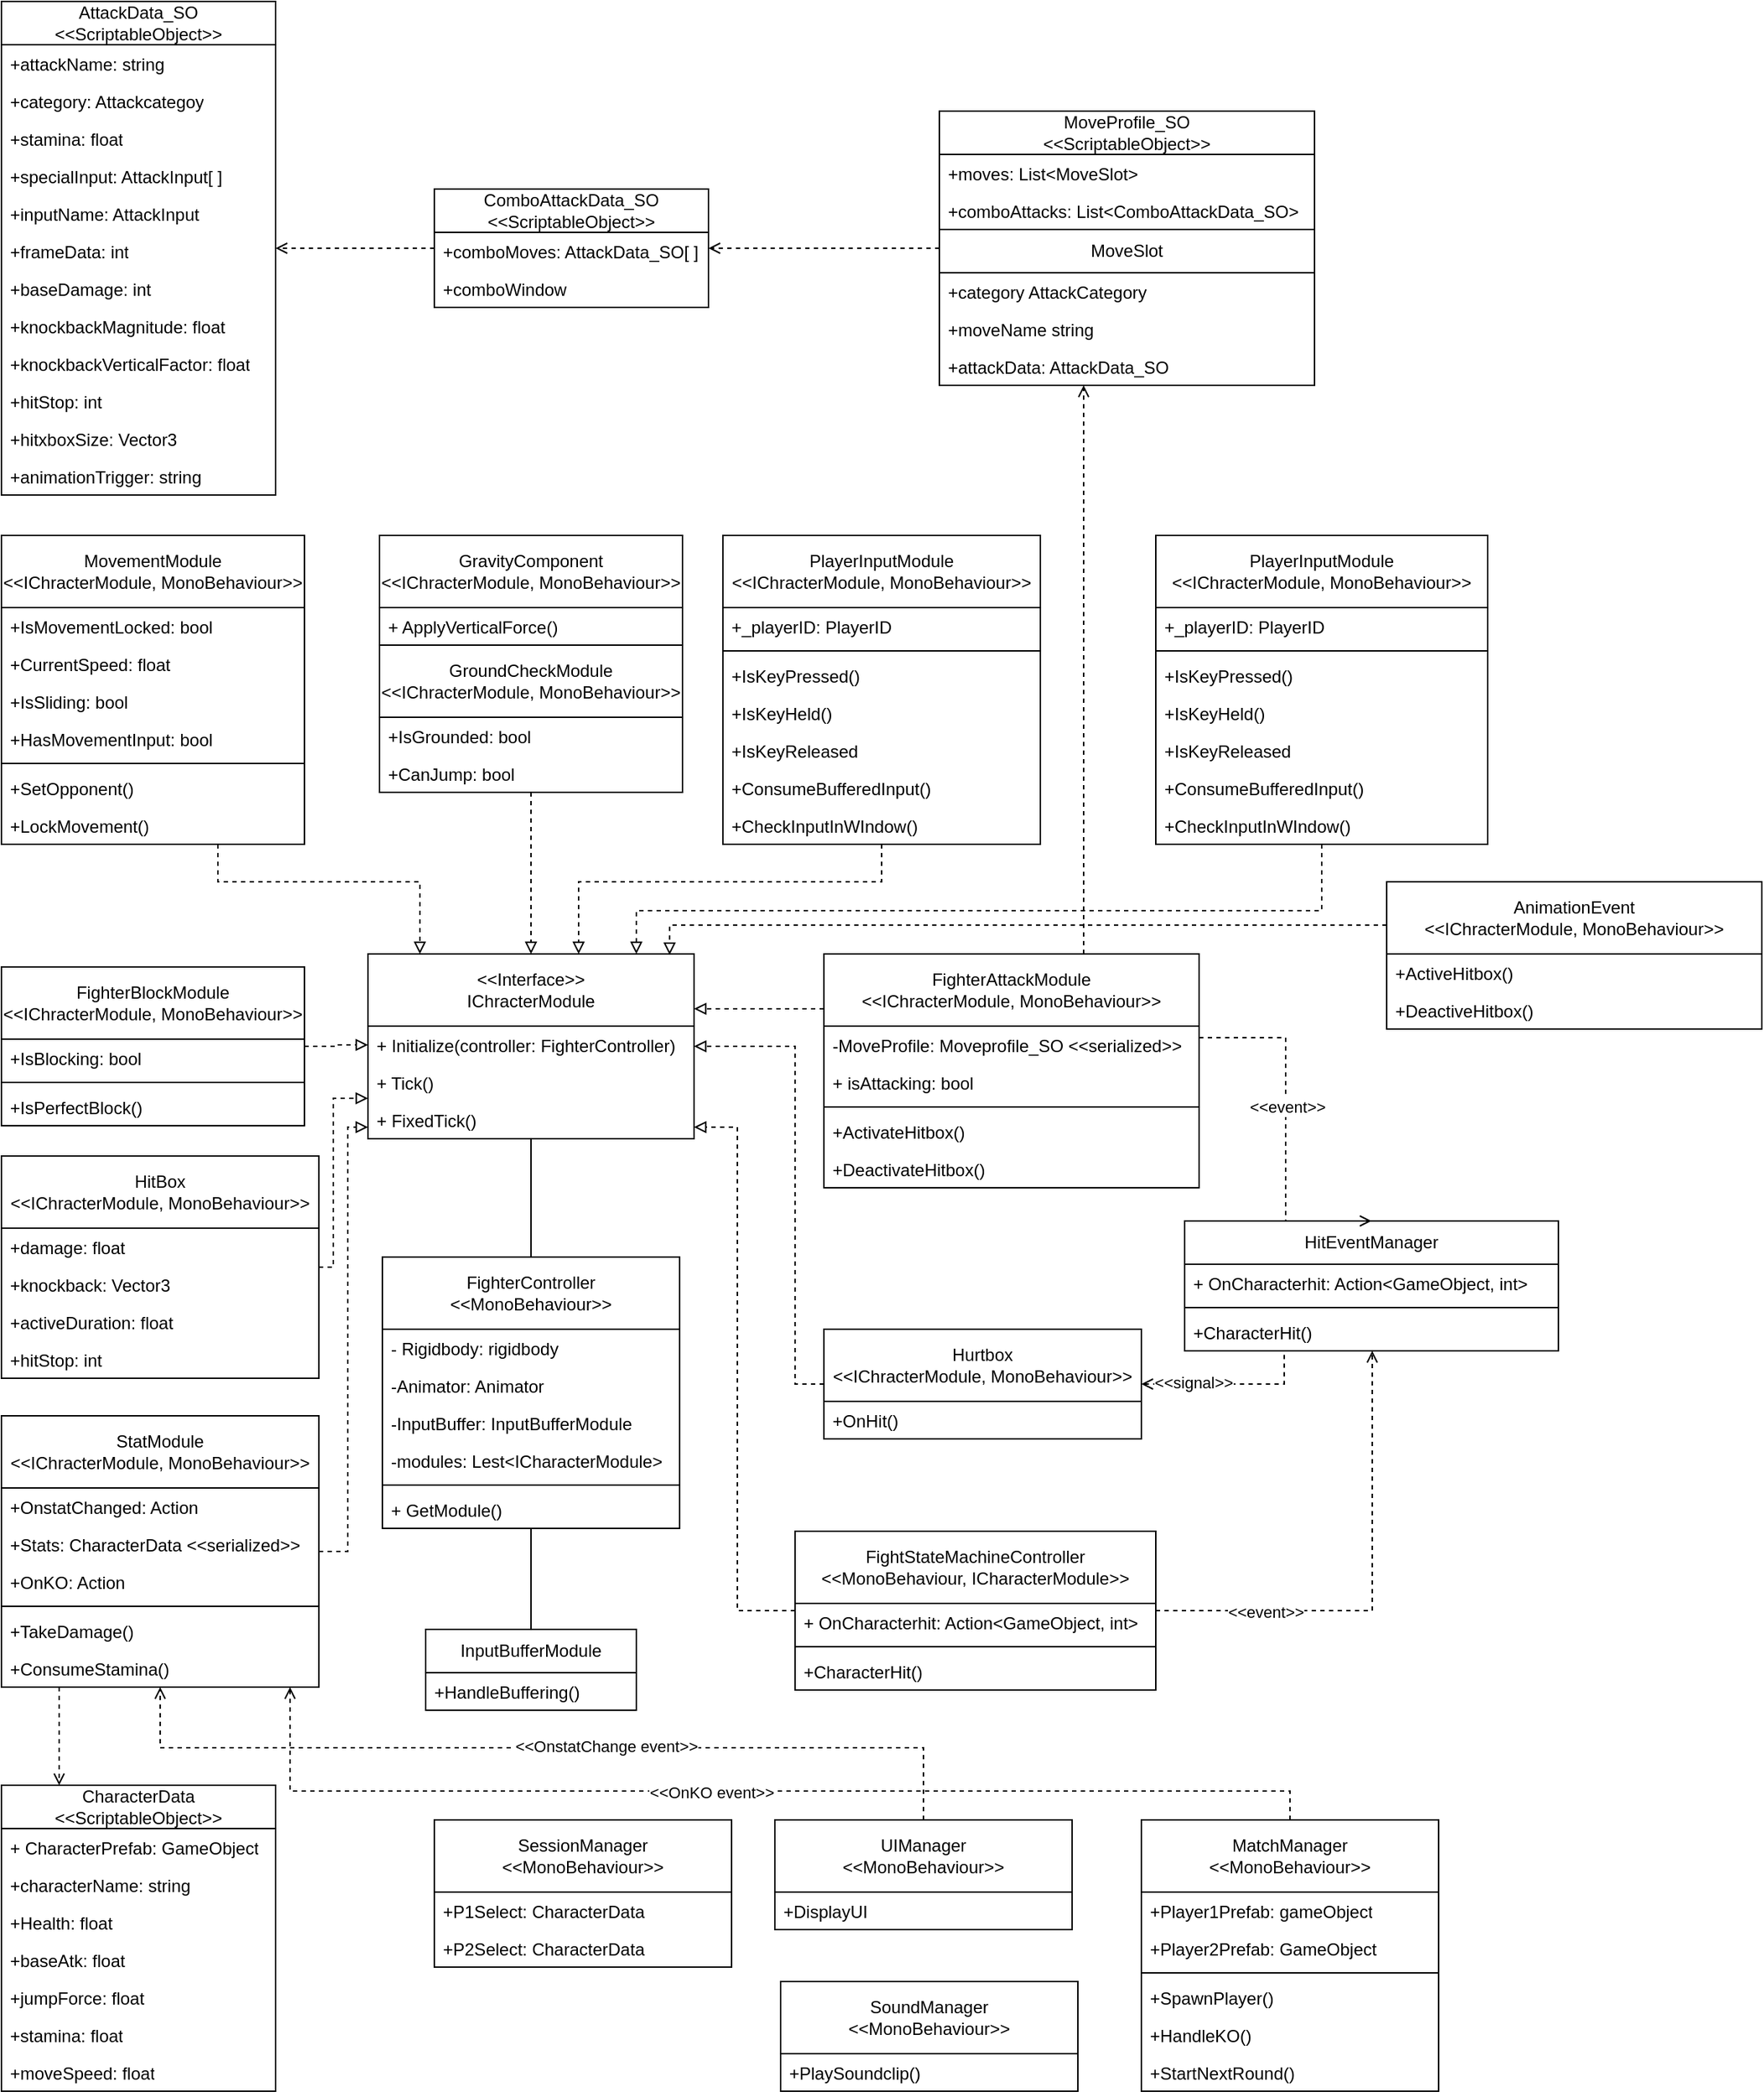 <mxfile version="28.1.0">
  <diagram id="ivGaWwTyetCCbmSOWLuF" name="Page-1">
    <mxGraphModel dx="4051" dy="2377" grid="1" gridSize="10" guides="1" tooltips="1" connect="1" arrows="1" fold="1" page="1" pageScale="1" pageWidth="827" pageHeight="1169" math="0" shadow="0">
      <root>
        <mxCell id="0" />
        <mxCell id="1" parent="0" />
        <mxCell id="Ri-9cfrfU3DZn111JZcR-1" value="&lt;span style=&quot;text-wrap-mode: nowrap;&quot;&gt;&amp;lt;&amp;lt;Interface&amp;gt;&amp;gt;&lt;/span&gt;&lt;br style=&quot;padding: 0px; margin: 0px; text-wrap-mode: nowrap;&quot;&gt;&lt;span style=&quot;text-wrap-mode: nowrap;&quot;&gt;IChracterModule&lt;/span&gt;" style="swimlane;fontStyle=0;childLayout=stackLayout;horizontal=1;startSize=50;fillColor=none;horizontalStack=0;resizeParent=1;resizeParentMax=0;resizeLast=0;collapsible=1;marginBottom=0;whiteSpace=wrap;html=1;" vertex="1" parent="1">
          <mxGeometry x="484" y="890" width="226" height="128" as="geometry" />
        </mxCell>
        <mxCell id="Ri-9cfrfU3DZn111JZcR-2" value="+ Initialize(controller: FighterController)" style="text;strokeColor=none;fillColor=none;align=left;verticalAlign=top;spacingLeft=4;spacingRight=4;overflow=hidden;rotatable=0;points=[[0,0.5],[1,0.5]];portConstraint=eastwest;whiteSpace=wrap;html=1;" vertex="1" parent="Ri-9cfrfU3DZn111JZcR-1">
          <mxGeometry y="50" width="226" height="26" as="geometry" />
        </mxCell>
        <mxCell id="Ri-9cfrfU3DZn111JZcR-3" value="+ Tick()" style="text;strokeColor=none;fillColor=none;align=left;verticalAlign=top;spacingLeft=4;spacingRight=4;overflow=hidden;rotatable=0;points=[[0,0.5],[1,0.5]];portConstraint=eastwest;whiteSpace=wrap;html=1;" vertex="1" parent="Ri-9cfrfU3DZn111JZcR-1">
          <mxGeometry y="76" width="226" height="26" as="geometry" />
        </mxCell>
        <mxCell id="Ri-9cfrfU3DZn111JZcR-4" value="+ FixedTick()" style="text;strokeColor=none;fillColor=none;align=left;verticalAlign=top;spacingLeft=4;spacingRight=4;overflow=hidden;rotatable=0;points=[[0,0.5],[1,0.5]];portConstraint=eastwest;whiteSpace=wrap;html=1;" vertex="1" parent="Ri-9cfrfU3DZn111JZcR-1">
          <mxGeometry y="102" width="226" height="26" as="geometry" />
        </mxCell>
        <mxCell id="Ri-9cfrfU3DZn111JZcR-5" style="edgeStyle=orthogonalEdgeStyle;rounded=0;orthogonalLoop=1;jettySize=auto;html=1;endArrow=none;startFill=0;" edge="1" parent="1" source="Ri-9cfrfU3DZn111JZcR-7" target="Ri-9cfrfU3DZn111JZcR-1">
          <mxGeometry relative="1" as="geometry" />
        </mxCell>
        <mxCell id="Ri-9cfrfU3DZn111JZcR-6" style="edgeStyle=orthogonalEdgeStyle;rounded=0;orthogonalLoop=1;jettySize=auto;html=1;entryX=0.5;entryY=0;entryDx=0;entryDy=0;endArrow=none;startFill=0;" edge="1" parent="1" source="Ri-9cfrfU3DZn111JZcR-7" target="Ri-9cfrfU3DZn111JZcR-47">
          <mxGeometry relative="1" as="geometry" />
        </mxCell>
        <mxCell id="Ri-9cfrfU3DZn111JZcR-7" value="&lt;span style=&quot;text-wrap-mode: nowrap;&quot;&gt;FighterController&lt;/span&gt;&lt;br&gt;&lt;span style=&quot;text-wrap-mode: nowrap;&quot;&gt;&amp;lt;&amp;lt;MonoBehaviour&amp;gt;&amp;gt;&lt;/span&gt;" style="swimlane;fontStyle=0;childLayout=stackLayout;horizontal=1;startSize=50;fillColor=none;horizontalStack=0;resizeParent=1;resizeParentMax=0;resizeLast=0;collapsible=1;marginBottom=0;whiteSpace=wrap;html=1;" vertex="1" parent="1">
          <mxGeometry x="494" y="1100" width="206" height="188" as="geometry" />
        </mxCell>
        <mxCell id="Ri-9cfrfU3DZn111JZcR-8" value="- Rigidbody: rigidbody&lt;div&gt;&lt;br&gt;&lt;/div&gt;" style="text;strokeColor=none;fillColor=none;align=left;verticalAlign=top;spacingLeft=4;spacingRight=4;overflow=hidden;rotatable=0;points=[[0,0.5],[1,0.5]];portConstraint=eastwest;whiteSpace=wrap;html=1;" vertex="1" parent="Ri-9cfrfU3DZn111JZcR-7">
          <mxGeometry y="50" width="206" height="26" as="geometry" />
        </mxCell>
        <mxCell id="Ri-9cfrfU3DZn111JZcR-9" value="-Animator: Animator" style="text;strokeColor=none;fillColor=none;align=left;verticalAlign=top;spacingLeft=4;spacingRight=4;overflow=hidden;rotatable=0;points=[[0,0.5],[1,0.5]];portConstraint=eastwest;whiteSpace=wrap;html=1;" vertex="1" parent="Ri-9cfrfU3DZn111JZcR-7">
          <mxGeometry y="76" width="206" height="26" as="geometry" />
        </mxCell>
        <mxCell id="Ri-9cfrfU3DZn111JZcR-10" value="-InputBuffer: InputBufferModule" style="text;strokeColor=none;fillColor=none;align=left;verticalAlign=top;spacingLeft=4;spacingRight=4;overflow=hidden;rotatable=0;points=[[0,0.5],[1,0.5]];portConstraint=eastwest;whiteSpace=wrap;html=1;" vertex="1" parent="Ri-9cfrfU3DZn111JZcR-7">
          <mxGeometry y="102" width="206" height="26" as="geometry" />
        </mxCell>
        <mxCell id="Ri-9cfrfU3DZn111JZcR-11" value="-modules: Lest&amp;lt;ICharacterModule&amp;gt;" style="text;strokeColor=none;fillColor=none;align=left;verticalAlign=top;spacingLeft=4;spacingRight=4;overflow=hidden;rotatable=0;points=[[0,0.5],[1,0.5]];portConstraint=eastwest;whiteSpace=wrap;html=1;" vertex="1" parent="Ri-9cfrfU3DZn111JZcR-7">
          <mxGeometry y="128" width="206" height="26" as="geometry" />
        </mxCell>
        <mxCell id="Ri-9cfrfU3DZn111JZcR-12" value="" style="line;html=1;strokeWidth=1;align=left;verticalAlign=middle;spacingTop=-1;spacingLeft=3;spacingRight=3;rotatable=0;labelPosition=right;points=[];portConstraint=eastwest;" vertex="1" parent="Ri-9cfrfU3DZn111JZcR-7">
          <mxGeometry y="154" width="206" height="8" as="geometry" />
        </mxCell>
        <mxCell id="Ri-9cfrfU3DZn111JZcR-13" value="+ GetModule()" style="text;strokeColor=none;fillColor=none;align=left;verticalAlign=top;spacingLeft=4;spacingRight=4;overflow=hidden;rotatable=0;points=[[0,0.5],[1,0.5]];portConstraint=eastwest;whiteSpace=wrap;html=1;" vertex="1" parent="Ri-9cfrfU3DZn111JZcR-7">
          <mxGeometry y="162" width="206" height="26" as="geometry" />
        </mxCell>
        <mxCell id="Ri-9cfrfU3DZn111JZcR-14" style="edgeStyle=orthogonalEdgeStyle;rounded=0;orthogonalLoop=1;jettySize=auto;html=1;endArrow=block;endFill=0;dashed=1;" edge="1" parent="1" source="Ri-9cfrfU3DZn111JZcR-15" target="Ri-9cfrfU3DZn111JZcR-1">
          <mxGeometry relative="1" as="geometry" />
        </mxCell>
        <mxCell id="Ri-9cfrfU3DZn111JZcR-15" value="&lt;div&gt;&lt;span style=&quot;text-wrap-mode: nowrap;&quot;&gt;GravityComponent&lt;/span&gt;&lt;/div&gt;&lt;div&gt;&lt;span style=&quot;text-wrap-mode: nowrap;&quot;&gt;&amp;lt;&amp;lt;IChracterModule, MonoBehaviour&lt;/span&gt;&lt;span style=&quot;text-wrap-mode: nowrap;&quot;&gt;&amp;gt;&amp;gt;&lt;/span&gt;&lt;span style=&quot;text-wrap-mode: nowrap;&quot;&gt;&lt;/span&gt;&lt;/div&gt;" style="swimlane;fontStyle=0;childLayout=stackLayout;horizontal=1;startSize=50;fillColor=none;horizontalStack=0;resizeParent=1;resizeParentMax=0;resizeLast=0;collapsible=1;marginBottom=0;whiteSpace=wrap;html=1;" vertex="1" parent="1">
          <mxGeometry x="492" y="600" width="210" height="178" as="geometry" />
        </mxCell>
        <mxCell id="Ri-9cfrfU3DZn111JZcR-16" value="+ ApplyVerticalForce()" style="text;strokeColor=none;fillColor=none;align=left;verticalAlign=top;spacingLeft=4;spacingRight=4;overflow=hidden;rotatable=0;points=[[0,0.5],[1,0.5]];portConstraint=eastwest;whiteSpace=wrap;html=1;" vertex="1" parent="Ri-9cfrfU3DZn111JZcR-15">
          <mxGeometry y="50" width="210" height="26" as="geometry" />
        </mxCell>
        <mxCell id="Ri-9cfrfU3DZn111JZcR-17" value="&lt;div&gt;&lt;span style=&quot;text-wrap-mode: nowrap;&quot;&gt;GroundCheckModule&lt;/span&gt;&lt;/div&gt;&lt;div&gt;&lt;span style=&quot;text-wrap-mode: nowrap;&quot;&gt;&amp;lt;&amp;lt;IChracterModule, MonoBehaviour&lt;/span&gt;&lt;span style=&quot;text-wrap-mode: nowrap;&quot;&gt;&amp;gt;&amp;gt;&lt;/span&gt;&lt;span style=&quot;text-wrap-mode: nowrap;&quot;&gt;&lt;/span&gt;&lt;/div&gt;" style="swimlane;fontStyle=0;childLayout=stackLayout;horizontal=1;startSize=50;fillColor=none;horizontalStack=0;resizeParent=1;resizeParentMax=0;resizeLast=0;collapsible=1;marginBottom=0;whiteSpace=wrap;html=1;" vertex="1" parent="Ri-9cfrfU3DZn111JZcR-15">
          <mxGeometry y="76" width="210" height="102" as="geometry" />
        </mxCell>
        <mxCell id="Ri-9cfrfU3DZn111JZcR-18" value="+IsGrounded: bool" style="text;strokeColor=none;fillColor=none;align=left;verticalAlign=top;spacingLeft=4;spacingRight=4;overflow=hidden;rotatable=0;points=[[0,0.5],[1,0.5]];portConstraint=eastwest;whiteSpace=wrap;html=1;" vertex="1" parent="Ri-9cfrfU3DZn111JZcR-17">
          <mxGeometry y="50" width="210" height="26" as="geometry" />
        </mxCell>
        <mxCell id="Ri-9cfrfU3DZn111JZcR-19" value="+CanJump: bool" style="text;strokeColor=none;fillColor=none;align=left;verticalAlign=top;spacingLeft=4;spacingRight=4;overflow=hidden;rotatable=0;points=[[0,0.5],[1,0.5]];portConstraint=eastwest;whiteSpace=wrap;html=1;" vertex="1" parent="Ri-9cfrfU3DZn111JZcR-17">
          <mxGeometry y="76" width="210" height="26" as="geometry" />
        </mxCell>
        <mxCell id="Ri-9cfrfU3DZn111JZcR-20" style="edgeStyle=orthogonalEdgeStyle;rounded=0;orthogonalLoop=1;jettySize=auto;html=1;endArrow=block;endFill=0;dashed=1;" edge="1" parent="1" source="Ri-9cfrfU3DZn111JZcR-21" target="Ri-9cfrfU3DZn111JZcR-1">
          <mxGeometry relative="1" as="geometry">
            <Array as="points">
              <mxPoint x="380" y="840" />
              <mxPoint x="520" y="840" />
            </Array>
          </mxGeometry>
        </mxCell>
        <mxCell id="Ri-9cfrfU3DZn111JZcR-21" value="&lt;div&gt;&lt;span style=&quot;text-wrap-mode: nowrap;&quot;&gt;MovementModule&lt;/span&gt;&lt;/div&gt;&lt;div&gt;&lt;span style=&quot;text-wrap-mode: nowrap;&quot;&gt;&amp;lt;&amp;lt;IChracterModule, MonoBehaviour&lt;/span&gt;&lt;span style=&quot;text-wrap-mode: nowrap;&quot;&gt;&amp;gt;&amp;gt;&lt;/span&gt;&lt;span style=&quot;text-wrap-mode: nowrap;&quot;&gt;&lt;/span&gt;&lt;/div&gt;" style="swimlane;fontStyle=0;childLayout=stackLayout;horizontal=1;startSize=50;fillColor=none;horizontalStack=0;resizeParent=1;resizeParentMax=0;resizeLast=0;collapsible=1;marginBottom=0;whiteSpace=wrap;html=1;" vertex="1" parent="1">
          <mxGeometry x="230" y="600" width="210" height="214" as="geometry" />
        </mxCell>
        <mxCell id="Ri-9cfrfU3DZn111JZcR-22" value="+IsMovementLocked: bool" style="text;strokeColor=none;fillColor=none;align=left;verticalAlign=top;spacingLeft=4;spacingRight=4;overflow=hidden;rotatable=0;points=[[0,0.5],[1,0.5]];portConstraint=eastwest;whiteSpace=wrap;html=1;" vertex="1" parent="Ri-9cfrfU3DZn111JZcR-21">
          <mxGeometry y="50" width="210" height="26" as="geometry" />
        </mxCell>
        <mxCell id="Ri-9cfrfU3DZn111JZcR-23" value="+CurrentSpeed: float" style="text;strokeColor=none;fillColor=none;align=left;verticalAlign=top;spacingLeft=4;spacingRight=4;overflow=hidden;rotatable=0;points=[[0,0.5],[1,0.5]];portConstraint=eastwest;whiteSpace=wrap;html=1;" vertex="1" parent="Ri-9cfrfU3DZn111JZcR-21">
          <mxGeometry y="76" width="210" height="26" as="geometry" />
        </mxCell>
        <mxCell id="Ri-9cfrfU3DZn111JZcR-24" value="+IsSliding: bool" style="text;strokeColor=none;fillColor=none;align=left;verticalAlign=top;spacingLeft=4;spacingRight=4;overflow=hidden;rotatable=0;points=[[0,0.5],[1,0.5]];portConstraint=eastwest;whiteSpace=wrap;html=1;" vertex="1" parent="Ri-9cfrfU3DZn111JZcR-21">
          <mxGeometry y="102" width="210" height="26" as="geometry" />
        </mxCell>
        <mxCell id="Ri-9cfrfU3DZn111JZcR-25" value="+HasMovementInput: bool" style="text;strokeColor=none;fillColor=none;align=left;verticalAlign=top;spacingLeft=4;spacingRight=4;overflow=hidden;rotatable=0;points=[[0,0.5],[1,0.5]];portConstraint=eastwest;whiteSpace=wrap;html=1;" vertex="1" parent="Ri-9cfrfU3DZn111JZcR-21">
          <mxGeometry y="128" width="210" height="26" as="geometry" />
        </mxCell>
        <mxCell id="Ri-9cfrfU3DZn111JZcR-26" value="" style="line;html=1;strokeWidth=1;align=left;verticalAlign=middle;spacingTop=-1;spacingLeft=3;spacingRight=3;rotatable=0;labelPosition=right;points=[];portConstraint=eastwest;" vertex="1" parent="Ri-9cfrfU3DZn111JZcR-21">
          <mxGeometry y="154" width="210" height="8" as="geometry" />
        </mxCell>
        <mxCell id="Ri-9cfrfU3DZn111JZcR-27" value="+SetOpponent()" style="text;strokeColor=none;fillColor=none;align=left;verticalAlign=top;spacingLeft=4;spacingRight=4;overflow=hidden;rotatable=0;points=[[0,0.5],[1,0.5]];portConstraint=eastwest;whiteSpace=wrap;html=1;" vertex="1" parent="Ri-9cfrfU3DZn111JZcR-21">
          <mxGeometry y="162" width="210" height="26" as="geometry" />
        </mxCell>
        <mxCell id="Ri-9cfrfU3DZn111JZcR-28" value="+LockMovement()" style="text;strokeColor=none;fillColor=none;align=left;verticalAlign=top;spacingLeft=4;spacingRight=4;overflow=hidden;rotatable=0;points=[[0,0.5],[1,0.5]];portConstraint=eastwest;whiteSpace=wrap;html=1;" vertex="1" parent="Ri-9cfrfU3DZn111JZcR-21">
          <mxGeometry y="188" width="210" height="26" as="geometry" />
        </mxCell>
        <mxCell id="Ri-9cfrfU3DZn111JZcR-29" style="edgeStyle=orthogonalEdgeStyle;rounded=0;orthogonalLoop=1;jettySize=auto;html=1;endArrow=block;endFill=0;dashed=1;" edge="1" parent="1" source="Ri-9cfrfU3DZn111JZcR-30" target="Ri-9cfrfU3DZn111JZcR-1">
          <mxGeometry relative="1" as="geometry">
            <Array as="points">
              <mxPoint x="840" y="840" />
              <mxPoint x="630" y="840" />
            </Array>
          </mxGeometry>
        </mxCell>
        <mxCell id="Ri-9cfrfU3DZn111JZcR-30" value="&lt;div&gt;&lt;span style=&quot;background-color: transparent; text-wrap-mode: nowrap;&quot;&gt;PlayerInputModule&lt;/span&gt;&lt;/div&gt;&lt;div&gt;&lt;span style=&quot;background-color: transparent; color: light-dark(rgb(0, 0, 0), rgb(255, 255, 255)); text-wrap-mode: nowrap;&quot;&gt;&amp;lt;&amp;lt;IChracterModule, MonoBehaviour&lt;/span&gt;&lt;span style=&quot;background-color: transparent; color: light-dark(rgb(0, 0, 0), rgb(255, 255, 255)); text-wrap-mode: nowrap;&quot;&gt;&amp;gt;&amp;gt;&lt;/span&gt;&lt;/div&gt;" style="swimlane;fontStyle=0;childLayout=stackLayout;horizontal=1;startSize=50;fillColor=none;horizontalStack=0;resizeParent=1;resizeParentMax=0;resizeLast=0;collapsible=1;marginBottom=0;whiteSpace=wrap;html=1;" vertex="1" parent="1">
          <mxGeometry x="730" y="600" width="220" height="214" as="geometry" />
        </mxCell>
        <mxCell id="Ri-9cfrfU3DZn111JZcR-31" value="+_playerID: PlayerID" style="text;strokeColor=none;fillColor=none;align=left;verticalAlign=top;spacingLeft=4;spacingRight=4;overflow=hidden;rotatable=0;points=[[0,0.5],[1,0.5]];portConstraint=eastwest;whiteSpace=wrap;html=1;" vertex="1" parent="Ri-9cfrfU3DZn111JZcR-30">
          <mxGeometry y="50" width="220" height="26" as="geometry" />
        </mxCell>
        <mxCell id="Ri-9cfrfU3DZn111JZcR-32" value="" style="line;html=1;strokeWidth=1;align=left;verticalAlign=middle;spacingTop=-1;spacingLeft=3;spacingRight=3;rotatable=0;labelPosition=right;points=[];portConstraint=eastwest;" vertex="1" parent="Ri-9cfrfU3DZn111JZcR-30">
          <mxGeometry y="76" width="220" height="8" as="geometry" />
        </mxCell>
        <mxCell id="Ri-9cfrfU3DZn111JZcR-33" value="+IsKeyPressed()" style="text;strokeColor=none;fillColor=none;align=left;verticalAlign=top;spacingLeft=4;spacingRight=4;overflow=hidden;rotatable=0;points=[[0,0.5],[1,0.5]];portConstraint=eastwest;whiteSpace=wrap;html=1;" vertex="1" parent="Ri-9cfrfU3DZn111JZcR-30">
          <mxGeometry y="84" width="220" height="26" as="geometry" />
        </mxCell>
        <mxCell id="Ri-9cfrfU3DZn111JZcR-34" value="+IsKeyHeld()" style="text;strokeColor=none;fillColor=none;align=left;verticalAlign=top;spacingLeft=4;spacingRight=4;overflow=hidden;rotatable=0;points=[[0,0.5],[1,0.5]];portConstraint=eastwest;whiteSpace=wrap;html=1;" vertex="1" parent="Ri-9cfrfU3DZn111JZcR-30">
          <mxGeometry y="110" width="220" height="26" as="geometry" />
        </mxCell>
        <mxCell id="Ri-9cfrfU3DZn111JZcR-35" value="+IsKeyReleased" style="text;strokeColor=none;fillColor=none;align=left;verticalAlign=top;spacingLeft=4;spacingRight=4;overflow=hidden;rotatable=0;points=[[0,0.5],[1,0.5]];portConstraint=eastwest;whiteSpace=wrap;html=1;" vertex="1" parent="Ri-9cfrfU3DZn111JZcR-30">
          <mxGeometry y="136" width="220" height="26" as="geometry" />
        </mxCell>
        <mxCell id="Ri-9cfrfU3DZn111JZcR-36" value="+ConsumeBufferedInput()" style="text;strokeColor=none;fillColor=none;align=left;verticalAlign=top;spacingLeft=4;spacingRight=4;overflow=hidden;rotatable=0;points=[[0,0.5],[1,0.5]];portConstraint=eastwest;whiteSpace=wrap;html=1;" vertex="1" parent="Ri-9cfrfU3DZn111JZcR-30">
          <mxGeometry y="162" width="220" height="26" as="geometry" />
        </mxCell>
        <mxCell id="Ri-9cfrfU3DZn111JZcR-37" value="+CheckInputInWIndow()" style="text;strokeColor=none;fillColor=none;align=left;verticalAlign=top;spacingLeft=4;spacingRight=4;overflow=hidden;rotatable=0;points=[[0,0.5],[1,0.5]];portConstraint=eastwest;whiteSpace=wrap;html=1;" vertex="1" parent="Ri-9cfrfU3DZn111JZcR-30">
          <mxGeometry y="188" width="220" height="26" as="geometry" />
        </mxCell>
        <mxCell id="Ri-9cfrfU3DZn111JZcR-38" style="edgeStyle=orthogonalEdgeStyle;rounded=0;orthogonalLoop=1;jettySize=auto;html=1;endArrow=block;endFill=0;dashed=1;" edge="1" parent="1" source="Ri-9cfrfU3DZn111JZcR-39" target="Ri-9cfrfU3DZn111JZcR-1">
          <mxGeometry relative="1" as="geometry">
            <Array as="points">
              <mxPoint x="1145" y="860" />
              <mxPoint x="670" y="860" />
            </Array>
          </mxGeometry>
        </mxCell>
        <mxCell id="Ri-9cfrfU3DZn111JZcR-39" value="&lt;div&gt;&lt;span style=&quot;background-color: transparent; text-wrap-mode: nowrap;&quot;&gt;PlayerInputModule&lt;/span&gt;&lt;/div&gt;&lt;div&gt;&lt;span style=&quot;background-color: transparent; color: light-dark(rgb(0, 0, 0), rgb(255, 255, 255)); text-wrap-mode: nowrap;&quot;&gt;&amp;lt;&amp;lt;IChracterModule, MonoBehaviour&lt;/span&gt;&lt;span style=&quot;background-color: transparent; color: light-dark(rgb(0, 0, 0), rgb(255, 255, 255)); text-wrap-mode: nowrap;&quot;&gt;&amp;gt;&amp;gt;&lt;/span&gt;&lt;/div&gt;" style="swimlane;fontStyle=0;childLayout=stackLayout;horizontal=1;startSize=50;fillColor=none;horizontalStack=0;resizeParent=1;resizeParentMax=0;resizeLast=0;collapsible=1;marginBottom=0;whiteSpace=wrap;html=1;" vertex="1" parent="1">
          <mxGeometry x="1030" y="600" width="230" height="214" as="geometry" />
        </mxCell>
        <mxCell id="Ri-9cfrfU3DZn111JZcR-40" value="+_playerID: PlayerID" style="text;strokeColor=none;fillColor=none;align=left;verticalAlign=top;spacingLeft=4;spacingRight=4;overflow=hidden;rotatable=0;points=[[0,0.5],[1,0.5]];portConstraint=eastwest;whiteSpace=wrap;html=1;" vertex="1" parent="Ri-9cfrfU3DZn111JZcR-39">
          <mxGeometry y="50" width="230" height="26" as="geometry" />
        </mxCell>
        <mxCell id="Ri-9cfrfU3DZn111JZcR-41" value="" style="line;html=1;strokeWidth=1;align=left;verticalAlign=middle;spacingTop=-1;spacingLeft=3;spacingRight=3;rotatable=0;labelPosition=right;points=[];portConstraint=eastwest;" vertex="1" parent="Ri-9cfrfU3DZn111JZcR-39">
          <mxGeometry y="76" width="230" height="8" as="geometry" />
        </mxCell>
        <mxCell id="Ri-9cfrfU3DZn111JZcR-42" value="+IsKeyPressed()" style="text;strokeColor=none;fillColor=none;align=left;verticalAlign=top;spacingLeft=4;spacingRight=4;overflow=hidden;rotatable=0;points=[[0,0.5],[1,0.5]];portConstraint=eastwest;whiteSpace=wrap;html=1;" vertex="1" parent="Ri-9cfrfU3DZn111JZcR-39">
          <mxGeometry y="84" width="230" height="26" as="geometry" />
        </mxCell>
        <mxCell id="Ri-9cfrfU3DZn111JZcR-43" value="+IsKeyHeld()" style="text;strokeColor=none;fillColor=none;align=left;verticalAlign=top;spacingLeft=4;spacingRight=4;overflow=hidden;rotatable=0;points=[[0,0.5],[1,0.5]];portConstraint=eastwest;whiteSpace=wrap;html=1;" vertex="1" parent="Ri-9cfrfU3DZn111JZcR-39">
          <mxGeometry y="110" width="230" height="26" as="geometry" />
        </mxCell>
        <mxCell id="Ri-9cfrfU3DZn111JZcR-44" value="+IsKeyReleased" style="text;strokeColor=none;fillColor=none;align=left;verticalAlign=top;spacingLeft=4;spacingRight=4;overflow=hidden;rotatable=0;points=[[0,0.5],[1,0.5]];portConstraint=eastwest;whiteSpace=wrap;html=1;" vertex="1" parent="Ri-9cfrfU3DZn111JZcR-39">
          <mxGeometry y="136" width="230" height="26" as="geometry" />
        </mxCell>
        <mxCell id="Ri-9cfrfU3DZn111JZcR-45" value="+ConsumeBufferedInput()" style="text;strokeColor=none;fillColor=none;align=left;verticalAlign=top;spacingLeft=4;spacingRight=4;overflow=hidden;rotatable=0;points=[[0,0.5],[1,0.5]];portConstraint=eastwest;whiteSpace=wrap;html=1;" vertex="1" parent="Ri-9cfrfU3DZn111JZcR-39">
          <mxGeometry y="162" width="230" height="26" as="geometry" />
        </mxCell>
        <mxCell id="Ri-9cfrfU3DZn111JZcR-46" value="+CheckInputInWIndow()" style="text;strokeColor=none;fillColor=none;align=left;verticalAlign=top;spacingLeft=4;spacingRight=4;overflow=hidden;rotatable=0;points=[[0,0.5],[1,0.5]];portConstraint=eastwest;whiteSpace=wrap;html=1;" vertex="1" parent="Ri-9cfrfU3DZn111JZcR-39">
          <mxGeometry y="188" width="230" height="26" as="geometry" />
        </mxCell>
        <mxCell id="Ri-9cfrfU3DZn111JZcR-47" value="&lt;div&gt;&lt;span style=&quot;text-wrap-mode: nowrap;&quot;&gt;InputBufferModule&lt;/span&gt;&lt;/div&gt;" style="swimlane;fontStyle=0;childLayout=stackLayout;horizontal=1;startSize=30;fillColor=none;horizontalStack=0;resizeParent=1;resizeParentMax=0;resizeLast=0;collapsible=1;marginBottom=0;whiteSpace=wrap;html=1;" vertex="1" parent="1">
          <mxGeometry x="524" y="1358" width="146" height="56" as="geometry" />
        </mxCell>
        <mxCell id="Ri-9cfrfU3DZn111JZcR-48" value="+HandleBuffering()" style="text;strokeColor=none;fillColor=none;align=left;verticalAlign=top;spacingLeft=4;spacingRight=4;overflow=hidden;rotatable=0;points=[[0,0.5],[1,0.5]];portConstraint=eastwest;whiteSpace=wrap;html=1;" vertex="1" parent="Ri-9cfrfU3DZn111JZcR-47">
          <mxGeometry y="30" width="146" height="26" as="geometry" />
        </mxCell>
        <mxCell id="Ri-9cfrfU3DZn111JZcR-49" value="&lt;span style=&quot;text-wrap-mode: nowrap;&quot;&gt;HitEventManager&lt;/span&gt;" style="swimlane;fontStyle=0;childLayout=stackLayout;horizontal=1;startSize=30;fillColor=none;horizontalStack=0;resizeParent=1;resizeParentMax=0;resizeLast=0;collapsible=1;marginBottom=0;whiteSpace=wrap;html=1;" vertex="1" parent="1">
          <mxGeometry x="1050" y="1075" width="259" height="90" as="geometry" />
        </mxCell>
        <mxCell id="Ri-9cfrfU3DZn111JZcR-50" value="+ OnCharacterhit: Action&amp;lt;GameObject, int&amp;gt;" style="text;strokeColor=none;fillColor=none;align=left;verticalAlign=top;spacingLeft=4;spacingRight=4;overflow=hidden;rotatable=0;points=[[0,0.5],[1,0.5]];portConstraint=eastwest;whiteSpace=wrap;html=1;" vertex="1" parent="Ri-9cfrfU3DZn111JZcR-49">
          <mxGeometry y="30" width="259" height="26" as="geometry" />
        </mxCell>
        <mxCell id="Ri-9cfrfU3DZn111JZcR-51" value="" style="line;html=1;strokeWidth=1;align=left;verticalAlign=middle;spacingTop=-1;spacingLeft=3;spacingRight=3;rotatable=0;labelPosition=right;points=[];portConstraint=eastwest;" vertex="1" parent="Ri-9cfrfU3DZn111JZcR-49">
          <mxGeometry y="56" width="259" height="8" as="geometry" />
        </mxCell>
        <mxCell id="Ri-9cfrfU3DZn111JZcR-52" value="+CharacterHit()" style="text;strokeColor=none;fillColor=none;align=left;verticalAlign=top;spacingLeft=4;spacingRight=4;overflow=hidden;rotatable=0;points=[[0,0.5],[1,0.5]];portConstraint=eastwest;whiteSpace=wrap;html=1;" vertex="1" parent="Ri-9cfrfU3DZn111JZcR-49">
          <mxGeometry y="64" width="259" height="26" as="geometry" />
        </mxCell>
        <mxCell id="Ri-9cfrfU3DZn111JZcR-53" style="edgeStyle=orthogonalEdgeStyle;rounded=0;orthogonalLoop=1;jettySize=auto;html=1;entryX=0.5;entryY=0;entryDx=0;entryDy=0;dashed=1;endArrow=open;endFill=0;" edge="1" parent="1" source="Ri-9cfrfU3DZn111JZcR-57" target="Ri-9cfrfU3DZn111JZcR-49">
          <mxGeometry relative="1" as="geometry">
            <Array as="points">
              <mxPoint x="1120" y="948" />
            </Array>
          </mxGeometry>
        </mxCell>
        <mxCell id="Ri-9cfrfU3DZn111JZcR-54" value="&amp;lt;&amp;lt;event&amp;gt;&amp;gt;" style="edgeLabel;html=1;align=center;verticalAlign=middle;resizable=0;points=[];" connectable="0" vertex="1" parent="Ri-9cfrfU3DZn111JZcR-53">
          <mxGeometry x="-0.127" y="2" relative="1" as="geometry">
            <mxPoint x="-1" as="offset" />
          </mxGeometry>
        </mxCell>
        <mxCell id="Ri-9cfrfU3DZn111JZcR-55" style="edgeStyle=orthogonalEdgeStyle;rounded=0;orthogonalLoop=1;jettySize=auto;html=1;endArrow=block;endFill=0;dashed=1;" edge="1" parent="1" source="Ri-9cfrfU3DZn111JZcR-57" target="Ri-9cfrfU3DZn111JZcR-1">
          <mxGeometry relative="1" as="geometry">
            <Array as="points">
              <mxPoint x="740" y="928" />
              <mxPoint x="740" y="928" />
            </Array>
          </mxGeometry>
        </mxCell>
        <mxCell id="Ri-9cfrfU3DZn111JZcR-56" style="edgeStyle=orthogonalEdgeStyle;rounded=0;orthogonalLoop=1;jettySize=auto;html=1;endArrow=open;endFill=0;dashed=1;" edge="1" parent="1" source="Ri-9cfrfU3DZn111JZcR-57" target="Ri-9cfrfU3DZn111JZcR-80">
          <mxGeometry relative="1" as="geometry">
            <Array as="points">
              <mxPoint x="980" y="790" />
              <mxPoint x="980" y="790" />
            </Array>
          </mxGeometry>
        </mxCell>
        <mxCell id="Ri-9cfrfU3DZn111JZcR-57" value="&lt;div&gt;&lt;span style=&quot;background-color: transparent; text-wrap-mode: nowrap;&quot;&gt;FighterAttackModule&lt;/span&gt;&lt;/div&gt;&lt;div&gt;&lt;span style=&quot;background-color: transparent; color: light-dark(rgb(0, 0, 0), rgb(255, 255, 255)); text-wrap-mode: nowrap;&quot;&gt;&amp;lt;&amp;lt;IChracterModule, MonoBehaviour&lt;/span&gt;&lt;span style=&quot;background-color: transparent; color: light-dark(rgb(0, 0, 0), rgb(255, 255, 255)); text-wrap-mode: nowrap;&quot;&gt;&amp;gt;&amp;gt;&lt;/span&gt;&lt;/div&gt;" style="swimlane;fontStyle=0;childLayout=stackLayout;horizontal=1;startSize=50;fillColor=none;horizontalStack=0;resizeParent=1;resizeParentMax=0;resizeLast=0;collapsible=1;marginBottom=0;whiteSpace=wrap;html=1;" vertex="1" parent="1">
          <mxGeometry x="800" y="890" width="260" height="162" as="geometry" />
        </mxCell>
        <mxCell id="Ri-9cfrfU3DZn111JZcR-58" value="-MoveProfile: Moveprofile_SO&amp;nbsp;&amp;lt;&amp;lt;serialized&amp;gt;&amp;gt;" style="text;strokeColor=none;fillColor=none;align=left;verticalAlign=top;spacingLeft=4;spacingRight=4;overflow=hidden;rotatable=0;points=[[0,0.5],[1,0.5]];portConstraint=eastwest;whiteSpace=wrap;html=1;" vertex="1" parent="Ri-9cfrfU3DZn111JZcR-57">
          <mxGeometry y="50" width="260" height="26" as="geometry" />
        </mxCell>
        <mxCell id="Ri-9cfrfU3DZn111JZcR-59" value="+ isAttacking: bool" style="text;strokeColor=none;fillColor=none;align=left;verticalAlign=top;spacingLeft=4;spacingRight=4;overflow=hidden;rotatable=0;points=[[0,0.5],[1,0.5]];portConstraint=eastwest;whiteSpace=wrap;html=1;" vertex="1" parent="Ri-9cfrfU3DZn111JZcR-57">
          <mxGeometry y="76" width="260" height="26" as="geometry" />
        </mxCell>
        <mxCell id="Ri-9cfrfU3DZn111JZcR-60" value="" style="line;html=1;strokeWidth=1;align=left;verticalAlign=middle;spacingTop=-1;spacingLeft=3;spacingRight=3;rotatable=0;labelPosition=right;points=[];portConstraint=eastwest;" vertex="1" parent="Ri-9cfrfU3DZn111JZcR-57">
          <mxGeometry y="102" width="260" height="8" as="geometry" />
        </mxCell>
        <mxCell id="Ri-9cfrfU3DZn111JZcR-61" value="+ActivateHitbox()" style="text;strokeColor=none;fillColor=none;align=left;verticalAlign=top;spacingLeft=4;spacingRight=4;overflow=hidden;rotatable=0;points=[[0,0.5],[1,0.5]];portConstraint=eastwest;whiteSpace=wrap;html=1;" vertex="1" parent="Ri-9cfrfU3DZn111JZcR-57">
          <mxGeometry y="110" width="260" height="26" as="geometry" />
        </mxCell>
        <mxCell id="Ri-9cfrfU3DZn111JZcR-62" value="+DeactivateHitbox()" style="text;strokeColor=none;fillColor=none;align=left;verticalAlign=top;spacingLeft=4;spacingRight=4;overflow=hidden;rotatable=0;points=[[0,0.5],[1,0.5]];portConstraint=eastwest;whiteSpace=wrap;html=1;" vertex="1" parent="Ri-9cfrfU3DZn111JZcR-57">
          <mxGeometry y="136" width="260" height="26" as="geometry" />
        </mxCell>
        <mxCell id="Ri-9cfrfU3DZn111JZcR-63" style="edgeStyle=orthogonalEdgeStyle;rounded=0;orthogonalLoop=1;jettySize=auto;html=1;endArrow=none;endFill=0;dashed=1;startArrow=open;startFill=0;" edge="1" parent="1" source="Ri-9cfrfU3DZn111JZcR-66" target="Ri-9cfrfU3DZn111JZcR-49">
          <mxGeometry relative="1" as="geometry">
            <Array as="points">
              <mxPoint x="1119" y="1188" />
            </Array>
          </mxGeometry>
        </mxCell>
        <mxCell id="Ri-9cfrfU3DZn111JZcR-64" value="&amp;lt;&amp;lt;signal&amp;gt;&amp;gt;" style="edgeLabel;html=1;align=center;verticalAlign=middle;resizable=0;points=[];" connectable="0" vertex="1" parent="Ri-9cfrfU3DZn111JZcR-63">
          <mxGeometry x="-0.427" y="1" relative="1" as="geometry">
            <mxPoint x="1" as="offset" />
          </mxGeometry>
        </mxCell>
        <mxCell id="Ri-9cfrfU3DZn111JZcR-65" style="edgeStyle=orthogonalEdgeStyle;rounded=0;orthogonalLoop=1;jettySize=auto;html=1;endArrow=block;endFill=0;dashed=1;" edge="1" parent="1" source="Ri-9cfrfU3DZn111JZcR-66" target="Ri-9cfrfU3DZn111JZcR-1">
          <mxGeometry relative="1" as="geometry">
            <Array as="points">
              <mxPoint x="780" y="1188" />
              <mxPoint x="780" y="954" />
            </Array>
          </mxGeometry>
        </mxCell>
        <mxCell id="Ri-9cfrfU3DZn111JZcR-66" value="&lt;div&gt;&lt;span style=&quot;background-color: transparent; color: light-dark(rgb(0, 0, 0), rgb(255, 255, 255)); text-wrap-mode: nowrap;&quot;&gt;Hurtbox&lt;/span&gt;&lt;/div&gt;&lt;div&gt;&lt;span style=&quot;background-color: transparent; color: light-dark(rgb(0, 0, 0), rgb(255, 255, 255)); text-wrap-mode: nowrap;&quot;&gt;&amp;lt;&amp;lt;IChracterModule, MonoBehaviour&lt;/span&gt;&lt;span style=&quot;background-color: transparent; color: light-dark(rgb(0, 0, 0), rgb(255, 255, 255)); text-wrap-mode: nowrap;&quot;&gt;&amp;gt;&amp;gt;&lt;/span&gt;&lt;/div&gt;" style="swimlane;fontStyle=0;childLayout=stackLayout;horizontal=1;startSize=50;fillColor=none;horizontalStack=0;resizeParent=1;resizeParentMax=0;resizeLast=0;collapsible=1;marginBottom=0;whiteSpace=wrap;html=1;" vertex="1" parent="1">
          <mxGeometry x="800" y="1150" width="220" height="76" as="geometry" />
        </mxCell>
        <mxCell id="Ri-9cfrfU3DZn111JZcR-67" value="+OnHit()" style="text;strokeColor=none;fillColor=none;align=left;verticalAlign=top;spacingLeft=4;spacingRight=4;overflow=hidden;rotatable=0;points=[[0,0.5],[1,0.5]];portConstraint=eastwest;whiteSpace=wrap;html=1;" vertex="1" parent="Ri-9cfrfU3DZn111JZcR-66">
          <mxGeometry y="50" width="220" height="26" as="geometry" />
        </mxCell>
        <mxCell id="Ri-9cfrfU3DZn111JZcR-68" style="edgeStyle=orthogonalEdgeStyle;rounded=0;orthogonalLoop=1;jettySize=auto;html=1;endArrow=block;endFill=0;dashed=1;" edge="1" parent="1" source="Ri-9cfrfU3DZn111JZcR-69" target="Ri-9cfrfU3DZn111JZcR-1">
          <mxGeometry relative="1" as="geometry">
            <Array as="points">
              <mxPoint x="460" y="1107" />
              <mxPoint x="460" y="990" />
            </Array>
          </mxGeometry>
        </mxCell>
        <mxCell id="Ri-9cfrfU3DZn111JZcR-69" value="&lt;div&gt;&lt;span style=&quot;background-color: transparent; text-wrap-mode: nowrap;&quot;&gt;HitBox&lt;/span&gt;&lt;/div&gt;&lt;div&gt;&lt;span style=&quot;background-color: transparent; color: light-dark(rgb(0, 0, 0), rgb(255, 255, 255)); text-wrap-mode: nowrap;&quot;&gt;&amp;lt;&amp;lt;IChracterModule, MonoBehaviour&lt;/span&gt;&lt;span style=&quot;background-color: transparent; color: light-dark(rgb(0, 0, 0), rgb(255, 255, 255)); text-wrap-mode: nowrap;&quot;&gt;&amp;gt;&amp;gt;&lt;/span&gt;&lt;/div&gt;" style="swimlane;fontStyle=0;childLayout=stackLayout;horizontal=1;startSize=50;fillColor=none;horizontalStack=0;resizeParent=1;resizeParentMax=0;resizeLast=0;collapsible=1;marginBottom=0;whiteSpace=wrap;html=1;" vertex="1" parent="1">
          <mxGeometry x="230" y="1030" width="220" height="154" as="geometry" />
        </mxCell>
        <mxCell id="Ri-9cfrfU3DZn111JZcR-70" value="+damage: float&lt;div&gt;&lt;br&gt;&lt;/div&gt;" style="text;strokeColor=none;fillColor=none;align=left;verticalAlign=top;spacingLeft=4;spacingRight=4;overflow=hidden;rotatable=0;points=[[0,0.5],[1,0.5]];portConstraint=eastwest;whiteSpace=wrap;html=1;" vertex="1" parent="Ri-9cfrfU3DZn111JZcR-69">
          <mxGeometry y="50" width="220" height="26" as="geometry" />
        </mxCell>
        <mxCell id="Ri-9cfrfU3DZn111JZcR-71" value="+knockback: Vector3" style="text;strokeColor=none;fillColor=none;align=left;verticalAlign=top;spacingLeft=4;spacingRight=4;overflow=hidden;rotatable=0;points=[[0,0.5],[1,0.5]];portConstraint=eastwest;whiteSpace=wrap;html=1;" vertex="1" parent="Ri-9cfrfU3DZn111JZcR-69">
          <mxGeometry y="76" width="220" height="26" as="geometry" />
        </mxCell>
        <mxCell id="Ri-9cfrfU3DZn111JZcR-72" value="+activeDuration: float" style="text;strokeColor=none;fillColor=none;align=left;verticalAlign=top;spacingLeft=4;spacingRight=4;overflow=hidden;rotatable=0;points=[[0,0.5],[1,0.5]];portConstraint=eastwest;whiteSpace=wrap;html=1;" vertex="1" parent="Ri-9cfrfU3DZn111JZcR-69">
          <mxGeometry y="102" width="220" height="26" as="geometry" />
        </mxCell>
        <mxCell id="Ri-9cfrfU3DZn111JZcR-73" value="+hitStop: int" style="text;strokeColor=none;fillColor=none;align=left;verticalAlign=top;spacingLeft=4;spacingRight=4;overflow=hidden;rotatable=0;points=[[0,0.5],[1,0.5]];portConstraint=eastwest;whiteSpace=wrap;html=1;" vertex="1" parent="Ri-9cfrfU3DZn111JZcR-69">
          <mxGeometry y="128" width="220" height="26" as="geometry" />
        </mxCell>
        <mxCell id="Ri-9cfrfU3DZn111JZcR-74" style="edgeStyle=orthogonalEdgeStyle;rounded=0;orthogonalLoop=1;jettySize=auto;html=1;entryX=0;entryY=0.5;entryDx=0;entryDy=0;endArrow=block;endFill=0;dashed=1;" edge="1" parent="1" source="Ri-9cfrfU3DZn111JZcR-75" target="Ri-9cfrfU3DZn111JZcR-2">
          <mxGeometry relative="1" as="geometry" />
        </mxCell>
        <mxCell id="Ri-9cfrfU3DZn111JZcR-75" value="&lt;div&gt;&lt;span style=&quot;text-wrap-mode: nowrap;&quot;&gt;FighterBlockModule&lt;/span&gt;&lt;/div&gt;&lt;div&gt;&lt;span style=&quot;background-color: transparent; color: light-dark(rgb(0, 0, 0), rgb(255, 255, 255)); text-wrap-mode: nowrap;&quot;&gt;&amp;lt;&amp;lt;IChracterModule, MonoBehaviour&lt;/span&gt;&lt;span style=&quot;background-color: transparent; color: light-dark(rgb(0, 0, 0), rgb(255, 255, 255)); text-wrap-mode: nowrap;&quot;&gt;&amp;gt;&amp;gt;&lt;/span&gt;&lt;/div&gt;" style="swimlane;fontStyle=0;childLayout=stackLayout;horizontal=1;startSize=50;fillColor=none;horizontalStack=0;resizeParent=1;resizeParentMax=0;resizeLast=0;collapsible=1;marginBottom=0;whiteSpace=wrap;html=1;" vertex="1" parent="1">
          <mxGeometry x="230" y="899" width="210" height="110" as="geometry" />
        </mxCell>
        <mxCell id="Ri-9cfrfU3DZn111JZcR-76" value="&lt;div&gt;+IsBlocking: bool&lt;/div&gt;" style="text;strokeColor=none;fillColor=none;align=left;verticalAlign=top;spacingLeft=4;spacingRight=4;overflow=hidden;rotatable=0;points=[[0,0.5],[1,0.5]];portConstraint=eastwest;whiteSpace=wrap;html=1;" vertex="1" parent="Ri-9cfrfU3DZn111JZcR-75">
          <mxGeometry y="50" width="210" height="26" as="geometry" />
        </mxCell>
        <mxCell id="Ri-9cfrfU3DZn111JZcR-77" value="" style="line;html=1;strokeWidth=1;align=left;verticalAlign=middle;spacingTop=-1;spacingLeft=3;spacingRight=3;rotatable=0;labelPosition=right;points=[];portConstraint=eastwest;" vertex="1" parent="Ri-9cfrfU3DZn111JZcR-75">
          <mxGeometry y="76" width="210" height="8" as="geometry" />
        </mxCell>
        <mxCell id="Ri-9cfrfU3DZn111JZcR-78" value="+IsPerfectBlock()" style="text;strokeColor=none;fillColor=none;align=left;verticalAlign=top;spacingLeft=4;spacingRight=4;overflow=hidden;rotatable=0;points=[[0,0.5],[1,0.5]];portConstraint=eastwest;whiteSpace=wrap;html=1;" vertex="1" parent="Ri-9cfrfU3DZn111JZcR-75">
          <mxGeometry y="84" width="210" height="26" as="geometry" />
        </mxCell>
        <mxCell id="Ri-9cfrfU3DZn111JZcR-79" style="edgeStyle=orthogonalEdgeStyle;rounded=0;orthogonalLoop=1;jettySize=auto;html=1;endArrow=open;endFill=0;dashed=1;" edge="1" parent="1" source="Ri-9cfrfU3DZn111JZcR-80" target="Ri-9cfrfU3DZn111JZcR-101">
          <mxGeometry relative="1" as="geometry" />
        </mxCell>
        <mxCell id="Ri-9cfrfU3DZn111JZcR-80" value="&lt;span style=&quot;text-wrap-mode: nowrap;&quot;&gt;MoveProfile_SO&lt;/span&gt;&lt;div&gt;&lt;span style=&quot;text-wrap-mode: nowrap;&quot;&gt;&amp;lt;&amp;lt;ScriptableObject&amp;gt;&amp;gt;&lt;/span&gt;&lt;span style=&quot;text-wrap-mode: nowrap;&quot;&gt;&lt;/span&gt;&lt;/div&gt;" style="swimlane;fontStyle=0;childLayout=stackLayout;horizontal=1;startSize=30;fillColor=none;horizontalStack=0;resizeParent=1;resizeParentMax=0;resizeLast=0;collapsible=1;marginBottom=0;whiteSpace=wrap;html=1;" vertex="1" parent="1">
          <mxGeometry x="880" y="306" width="260" height="190" as="geometry" />
        </mxCell>
        <mxCell id="Ri-9cfrfU3DZn111JZcR-81" value="+moves: List&amp;lt;MoveSlot&amp;gt;" style="text;strokeColor=none;fillColor=none;align=left;verticalAlign=top;spacingLeft=4;spacingRight=4;overflow=hidden;rotatable=0;points=[[0,0.5],[1,0.5]];portConstraint=eastwest;whiteSpace=wrap;html=1;" vertex="1" parent="Ri-9cfrfU3DZn111JZcR-80">
          <mxGeometry y="30" width="260" height="26" as="geometry" />
        </mxCell>
        <mxCell id="Ri-9cfrfU3DZn111JZcR-82" value="+comboAttacks: List&amp;lt;ComboAttackData_SO&amp;gt;" style="text;strokeColor=none;fillColor=none;align=left;verticalAlign=top;spacingLeft=4;spacingRight=4;overflow=hidden;rotatable=0;points=[[0,0.5],[1,0.5]];portConstraint=eastwest;whiteSpace=wrap;html=1;" vertex="1" parent="Ri-9cfrfU3DZn111JZcR-80">
          <mxGeometry y="56" width="260" height="26" as="geometry" />
        </mxCell>
        <mxCell id="Ri-9cfrfU3DZn111JZcR-83" value="&lt;span style=&quot;text-wrap-mode: nowrap;&quot;&gt;MoveSlot&lt;/span&gt;" style="swimlane;fontStyle=0;childLayout=stackLayout;horizontal=1;startSize=30;fillColor=none;horizontalStack=0;resizeParent=1;resizeParentMax=0;resizeLast=0;collapsible=1;marginBottom=0;whiteSpace=wrap;html=1;" vertex="1" parent="Ri-9cfrfU3DZn111JZcR-80">
          <mxGeometry y="82" width="260" height="108" as="geometry" />
        </mxCell>
        <mxCell id="Ri-9cfrfU3DZn111JZcR-84" value="+category AttackCategory" style="text;strokeColor=none;fillColor=none;align=left;verticalAlign=top;spacingLeft=4;spacingRight=4;overflow=hidden;rotatable=0;points=[[0,0.5],[1,0.5]];portConstraint=eastwest;whiteSpace=wrap;html=1;" vertex="1" parent="Ri-9cfrfU3DZn111JZcR-83">
          <mxGeometry y="30" width="260" height="26" as="geometry" />
        </mxCell>
        <mxCell id="Ri-9cfrfU3DZn111JZcR-85" value="+moveName string" style="text;strokeColor=none;fillColor=none;align=left;verticalAlign=top;spacingLeft=4;spacingRight=4;overflow=hidden;rotatable=0;points=[[0,0.5],[1,0.5]];portConstraint=eastwest;whiteSpace=wrap;html=1;" vertex="1" parent="Ri-9cfrfU3DZn111JZcR-83">
          <mxGeometry y="56" width="260" height="26" as="geometry" />
        </mxCell>
        <mxCell id="Ri-9cfrfU3DZn111JZcR-86" value="+attackData: AttackData_SO" style="text;strokeColor=none;fillColor=none;align=left;verticalAlign=top;spacingLeft=4;spacingRight=4;overflow=hidden;rotatable=0;points=[[0,0.5],[1,0.5]];portConstraint=eastwest;whiteSpace=wrap;html=1;" vertex="1" parent="Ri-9cfrfU3DZn111JZcR-83">
          <mxGeometry y="82" width="260" height="26" as="geometry" />
        </mxCell>
        <mxCell id="Ri-9cfrfU3DZn111JZcR-87" value="&lt;span style=&quot;text-wrap-mode: nowrap;&quot;&gt;AttackData_SO&lt;br&gt;&amp;lt;&amp;lt;ScriptableObject&amp;gt;&amp;gt;&lt;/span&gt;" style="swimlane;fontStyle=0;childLayout=stackLayout;horizontal=1;startSize=30;fillColor=none;horizontalStack=0;resizeParent=1;resizeParentMax=0;resizeLast=0;collapsible=1;marginBottom=0;whiteSpace=wrap;html=1;" vertex="1" parent="1">
          <mxGeometry x="230" y="230" width="190" height="342" as="geometry" />
        </mxCell>
        <mxCell id="Ri-9cfrfU3DZn111JZcR-88" value="+attackName: string" style="text;strokeColor=none;fillColor=none;align=left;verticalAlign=top;spacingLeft=4;spacingRight=4;overflow=hidden;rotatable=0;points=[[0,0.5],[1,0.5]];portConstraint=eastwest;whiteSpace=wrap;html=1;" vertex="1" parent="Ri-9cfrfU3DZn111JZcR-87">
          <mxGeometry y="30" width="190" height="26" as="geometry" />
        </mxCell>
        <mxCell id="Ri-9cfrfU3DZn111JZcR-89" value="+category: Attackcategoy" style="text;strokeColor=none;fillColor=none;align=left;verticalAlign=top;spacingLeft=4;spacingRight=4;overflow=hidden;rotatable=0;points=[[0,0.5],[1,0.5]];portConstraint=eastwest;whiteSpace=wrap;html=1;" vertex="1" parent="Ri-9cfrfU3DZn111JZcR-87">
          <mxGeometry y="56" width="190" height="26" as="geometry" />
        </mxCell>
        <mxCell id="Ri-9cfrfU3DZn111JZcR-90" value="+stamina: float" style="text;strokeColor=none;fillColor=none;align=left;verticalAlign=top;spacingLeft=4;spacingRight=4;overflow=hidden;rotatable=0;points=[[0,0.5],[1,0.5]];portConstraint=eastwest;whiteSpace=wrap;html=1;" vertex="1" parent="Ri-9cfrfU3DZn111JZcR-87">
          <mxGeometry y="82" width="190" height="26" as="geometry" />
        </mxCell>
        <mxCell id="Ri-9cfrfU3DZn111JZcR-91" value="+specialInput: AttackInput[ ]" style="text;strokeColor=none;fillColor=none;align=left;verticalAlign=top;spacingLeft=4;spacingRight=4;overflow=hidden;rotatable=0;points=[[0,0.5],[1,0.5]];portConstraint=eastwest;whiteSpace=wrap;html=1;" vertex="1" parent="Ri-9cfrfU3DZn111JZcR-87">
          <mxGeometry y="108" width="190" height="26" as="geometry" />
        </mxCell>
        <mxCell id="Ri-9cfrfU3DZn111JZcR-92" value="+inputName: AttackInput" style="text;strokeColor=none;fillColor=none;align=left;verticalAlign=top;spacingLeft=4;spacingRight=4;overflow=hidden;rotatable=0;points=[[0,0.5],[1,0.5]];portConstraint=eastwest;whiteSpace=wrap;html=1;" vertex="1" parent="Ri-9cfrfU3DZn111JZcR-87">
          <mxGeometry y="134" width="190" height="26" as="geometry" />
        </mxCell>
        <mxCell id="Ri-9cfrfU3DZn111JZcR-93" value="+frameData: int" style="text;strokeColor=none;fillColor=none;align=left;verticalAlign=top;spacingLeft=4;spacingRight=4;overflow=hidden;rotatable=0;points=[[0,0.5],[1,0.5]];portConstraint=eastwest;whiteSpace=wrap;html=1;" vertex="1" parent="Ri-9cfrfU3DZn111JZcR-87">
          <mxGeometry y="160" width="190" height="26" as="geometry" />
        </mxCell>
        <mxCell id="Ri-9cfrfU3DZn111JZcR-94" value="+baseDamage: int" style="text;strokeColor=none;fillColor=none;align=left;verticalAlign=top;spacingLeft=4;spacingRight=4;overflow=hidden;rotatable=0;points=[[0,0.5],[1,0.5]];portConstraint=eastwest;whiteSpace=wrap;html=1;" vertex="1" parent="Ri-9cfrfU3DZn111JZcR-87">
          <mxGeometry y="186" width="190" height="26" as="geometry" />
        </mxCell>
        <mxCell id="Ri-9cfrfU3DZn111JZcR-95" value="+knockbackMagnitude: float" style="text;strokeColor=none;fillColor=none;align=left;verticalAlign=top;spacingLeft=4;spacingRight=4;overflow=hidden;rotatable=0;points=[[0,0.5],[1,0.5]];portConstraint=eastwest;whiteSpace=wrap;html=1;" vertex="1" parent="Ri-9cfrfU3DZn111JZcR-87">
          <mxGeometry y="212" width="190" height="26" as="geometry" />
        </mxCell>
        <mxCell id="Ri-9cfrfU3DZn111JZcR-96" value="+knockbackVerticalFactor: float" style="text;strokeColor=none;fillColor=none;align=left;verticalAlign=top;spacingLeft=4;spacingRight=4;overflow=hidden;rotatable=0;points=[[0,0.5],[1,0.5]];portConstraint=eastwest;whiteSpace=wrap;html=1;" vertex="1" parent="Ri-9cfrfU3DZn111JZcR-87">
          <mxGeometry y="238" width="190" height="26" as="geometry" />
        </mxCell>
        <mxCell id="Ri-9cfrfU3DZn111JZcR-97" value="+hitStop: int" style="text;strokeColor=none;fillColor=none;align=left;verticalAlign=top;spacingLeft=4;spacingRight=4;overflow=hidden;rotatable=0;points=[[0,0.5],[1,0.5]];portConstraint=eastwest;whiteSpace=wrap;html=1;" vertex="1" parent="Ri-9cfrfU3DZn111JZcR-87">
          <mxGeometry y="264" width="190" height="26" as="geometry" />
        </mxCell>
        <mxCell id="Ri-9cfrfU3DZn111JZcR-98" value="+hitxboxSize: Vector3" style="text;strokeColor=none;fillColor=none;align=left;verticalAlign=top;spacingLeft=4;spacingRight=4;overflow=hidden;rotatable=0;points=[[0,0.5],[1,0.5]];portConstraint=eastwest;whiteSpace=wrap;html=1;" vertex="1" parent="Ri-9cfrfU3DZn111JZcR-87">
          <mxGeometry y="290" width="190" height="26" as="geometry" />
        </mxCell>
        <mxCell id="Ri-9cfrfU3DZn111JZcR-99" value="+animationTrigger: string" style="text;strokeColor=none;fillColor=none;align=left;verticalAlign=top;spacingLeft=4;spacingRight=4;overflow=hidden;rotatable=0;points=[[0,0.5],[1,0.5]];portConstraint=eastwest;whiteSpace=wrap;html=1;" vertex="1" parent="Ri-9cfrfU3DZn111JZcR-87">
          <mxGeometry y="316" width="190" height="26" as="geometry" />
        </mxCell>
        <mxCell id="Ri-9cfrfU3DZn111JZcR-100" style="edgeStyle=orthogonalEdgeStyle;rounded=0;orthogonalLoop=1;jettySize=auto;html=1;endArrow=open;endFill=0;dashed=1;" edge="1" parent="1" source="Ri-9cfrfU3DZn111JZcR-101" target="Ri-9cfrfU3DZn111JZcR-87">
          <mxGeometry relative="1" as="geometry" />
        </mxCell>
        <mxCell id="Ri-9cfrfU3DZn111JZcR-101" value="&lt;span style=&quot;text-wrap-mode: nowrap;&quot;&gt;ComboAttackData_SO&lt;/span&gt;&lt;div&gt;&lt;span style=&quot;text-wrap-mode: nowrap;&quot;&gt;&amp;lt;&amp;lt;ScriptableObject&amp;gt;&amp;gt;&lt;/span&gt;&lt;span style=&quot;text-wrap-mode: nowrap;&quot;&gt;&lt;/span&gt;&lt;/div&gt;" style="swimlane;fontStyle=0;childLayout=stackLayout;horizontal=1;startSize=30;fillColor=none;horizontalStack=0;resizeParent=1;resizeParentMax=0;resizeLast=0;collapsible=1;marginBottom=0;whiteSpace=wrap;html=1;" vertex="1" parent="1">
          <mxGeometry x="530" y="360" width="190" height="82" as="geometry" />
        </mxCell>
        <mxCell id="Ri-9cfrfU3DZn111JZcR-102" value="+comboMoves: AttackData_SO[ ]" style="text;strokeColor=none;fillColor=none;align=left;verticalAlign=top;spacingLeft=4;spacingRight=4;overflow=hidden;rotatable=0;points=[[0,0.5],[1,0.5]];portConstraint=eastwest;whiteSpace=wrap;html=1;" vertex="1" parent="Ri-9cfrfU3DZn111JZcR-101">
          <mxGeometry y="30" width="190" height="26" as="geometry" />
        </mxCell>
        <mxCell id="Ri-9cfrfU3DZn111JZcR-103" value="+comboWindow" style="text;strokeColor=none;fillColor=none;align=left;verticalAlign=top;spacingLeft=4;spacingRight=4;overflow=hidden;rotatable=0;points=[[0,0.5],[1,0.5]];portConstraint=eastwest;whiteSpace=wrap;html=1;" vertex="1" parent="Ri-9cfrfU3DZn111JZcR-101">
          <mxGeometry y="56" width="190" height="26" as="geometry" />
        </mxCell>
        <mxCell id="Ri-9cfrfU3DZn111JZcR-104" style="edgeStyle=orthogonalEdgeStyle;rounded=0;orthogonalLoop=1;jettySize=auto;html=1;endArrow=block;endFill=0;dashed=1;" edge="1" parent="1" source="Ri-9cfrfU3DZn111JZcR-106" target="Ri-9cfrfU3DZn111JZcR-1">
          <mxGeometry relative="1" as="geometry">
            <Array as="points">
              <mxPoint x="740" y="1345" />
              <mxPoint x="740" y="1010" />
            </Array>
          </mxGeometry>
        </mxCell>
        <mxCell id="Ri-9cfrfU3DZn111JZcR-105" style="edgeStyle=orthogonalEdgeStyle;rounded=0;orthogonalLoop=1;jettySize=auto;html=1;endArrow=open;endFill=0;dashed=1;" edge="1" parent="1" source="Ri-9cfrfU3DZn111JZcR-106" target="Ri-9cfrfU3DZn111JZcR-49">
          <mxGeometry relative="1" as="geometry">
            <Array as="points">
              <mxPoint x="1180" y="1345" />
            </Array>
          </mxGeometry>
        </mxCell>
        <mxCell id="Ri-9cfrfU3DZn111JZcR-106" value="&lt;span style=&quot;text-wrap-mode: nowrap;&quot;&gt;FightStateMachineController&lt;br&gt;&amp;lt;&amp;lt;MonoBehaviour, ICharacterModule&amp;gt;&amp;gt;&lt;/span&gt;" style="swimlane;fontStyle=0;childLayout=stackLayout;horizontal=1;startSize=50;fillColor=none;horizontalStack=0;resizeParent=1;resizeParentMax=0;resizeLast=0;collapsible=1;marginBottom=0;whiteSpace=wrap;html=1;" vertex="1" parent="1">
          <mxGeometry x="780" y="1290" width="250" height="110" as="geometry" />
        </mxCell>
        <mxCell id="Ri-9cfrfU3DZn111JZcR-107" value="+ OnCharacterhit: Action&amp;lt;GameObject, int&amp;gt;" style="text;strokeColor=none;fillColor=none;align=left;verticalAlign=top;spacingLeft=4;spacingRight=4;overflow=hidden;rotatable=0;points=[[0,0.5],[1,0.5]];portConstraint=eastwest;whiteSpace=wrap;html=1;" vertex="1" parent="Ri-9cfrfU3DZn111JZcR-106">
          <mxGeometry y="50" width="250" height="26" as="geometry" />
        </mxCell>
        <mxCell id="Ri-9cfrfU3DZn111JZcR-108" value="" style="line;html=1;strokeWidth=1;align=left;verticalAlign=middle;spacingTop=-1;spacingLeft=3;spacingRight=3;rotatable=0;labelPosition=right;points=[];portConstraint=eastwest;" vertex="1" parent="Ri-9cfrfU3DZn111JZcR-106">
          <mxGeometry y="76" width="250" height="8" as="geometry" />
        </mxCell>
        <mxCell id="Ri-9cfrfU3DZn111JZcR-109" value="+CharacterHit()" style="text;strokeColor=none;fillColor=none;align=left;verticalAlign=top;spacingLeft=4;spacingRight=4;overflow=hidden;rotatable=0;points=[[0,0.5],[1,0.5]];portConstraint=eastwest;whiteSpace=wrap;html=1;" vertex="1" parent="Ri-9cfrfU3DZn111JZcR-106">
          <mxGeometry y="84" width="250" height="26" as="geometry" />
        </mxCell>
        <mxCell id="Ri-9cfrfU3DZn111JZcR-110" value="&amp;lt;&amp;lt;event&amp;gt;&amp;gt;" style="edgeLabel;html=1;align=center;verticalAlign=middle;resizable=0;points=[];rotation=0;" connectable="0" vertex="1" parent="1">
          <mxGeometry x="1000" y="1290.0" as="geometry">
            <mxPoint x="106" y="56" as="offset" />
          </mxGeometry>
        </mxCell>
        <mxCell id="Ri-9cfrfU3DZn111JZcR-111" style="edgeStyle=orthogonalEdgeStyle;rounded=0;orthogonalLoop=1;jettySize=auto;html=1;endArrow=block;endFill=0;dashed=1;" edge="1" parent="1" source="Ri-9cfrfU3DZn111JZcR-113" target="Ri-9cfrfU3DZn111JZcR-1">
          <mxGeometry relative="1" as="geometry">
            <Array as="points">
              <mxPoint x="470" y="1304" />
              <mxPoint x="470" y="1010" />
            </Array>
          </mxGeometry>
        </mxCell>
        <mxCell id="Ri-9cfrfU3DZn111JZcR-112" style="edgeStyle=orthogonalEdgeStyle;rounded=0;orthogonalLoop=1;jettySize=auto;html=1;endArrow=open;endFill=0;dashed=1;" edge="1" parent="1" source="Ri-9cfrfU3DZn111JZcR-113" target="Ri-9cfrfU3DZn111JZcR-138">
          <mxGeometry relative="1" as="geometry">
            <Array as="points">
              <mxPoint x="270" y="1450" />
              <mxPoint x="270" y="1450" />
            </Array>
          </mxGeometry>
        </mxCell>
        <mxCell id="Ri-9cfrfU3DZn111JZcR-113" value="&lt;div&gt;&lt;span style=&quot;background-color: transparent; text-wrap-mode: nowrap;&quot;&gt;StatModule&lt;/span&gt;&lt;/div&gt;&lt;div&gt;&lt;span style=&quot;background-color: transparent; color: light-dark(rgb(0, 0, 0), rgb(255, 255, 255)); text-wrap-mode: nowrap;&quot;&gt;&amp;lt;&amp;lt;IChracterModule, MonoBehaviour&lt;/span&gt;&lt;span style=&quot;background-color: transparent; color: light-dark(rgb(0, 0, 0), rgb(255, 255, 255)); text-wrap-mode: nowrap;&quot;&gt;&amp;gt;&amp;gt;&lt;/span&gt;&lt;/div&gt;" style="swimlane;fontStyle=0;childLayout=stackLayout;horizontal=1;startSize=50;fillColor=none;horizontalStack=0;resizeParent=1;resizeParentMax=0;resizeLast=0;collapsible=1;marginBottom=0;whiteSpace=wrap;html=1;" vertex="1" parent="1">
          <mxGeometry x="230" y="1210" width="220" height="188" as="geometry" />
        </mxCell>
        <mxCell id="Ri-9cfrfU3DZn111JZcR-114" value="+OnstatChanged: Action" style="text;strokeColor=none;fillColor=none;align=left;verticalAlign=top;spacingLeft=4;spacingRight=4;overflow=hidden;rotatable=0;points=[[0,0.5],[1,0.5]];portConstraint=eastwest;whiteSpace=wrap;html=1;" vertex="1" parent="Ri-9cfrfU3DZn111JZcR-113">
          <mxGeometry y="50" width="220" height="26" as="geometry" />
        </mxCell>
        <mxCell id="Ri-9cfrfU3DZn111JZcR-115" value="+Stats: CharacterData&amp;nbsp;&amp;lt;&amp;lt;serialized&amp;gt;&amp;gt;" style="text;strokeColor=none;fillColor=none;align=left;verticalAlign=top;spacingLeft=4;spacingRight=4;overflow=hidden;rotatable=0;points=[[0,0.5],[1,0.5]];portConstraint=eastwest;whiteSpace=wrap;html=1;" vertex="1" parent="Ri-9cfrfU3DZn111JZcR-113">
          <mxGeometry y="76" width="220" height="26" as="geometry" />
        </mxCell>
        <mxCell id="Ri-9cfrfU3DZn111JZcR-116" value="&lt;div&gt;+OnKO: Action&lt;/div&gt;" style="text;strokeColor=none;fillColor=none;align=left;verticalAlign=top;spacingLeft=4;spacingRight=4;overflow=hidden;rotatable=0;points=[[0,0.5],[1,0.5]];portConstraint=eastwest;whiteSpace=wrap;html=1;" vertex="1" parent="Ri-9cfrfU3DZn111JZcR-113">
          <mxGeometry y="102" width="220" height="26" as="geometry" />
        </mxCell>
        <mxCell id="Ri-9cfrfU3DZn111JZcR-117" value="" style="line;html=1;strokeWidth=1;align=left;verticalAlign=middle;spacingTop=-1;spacingLeft=3;spacingRight=3;rotatable=0;labelPosition=right;points=[];portConstraint=eastwest;" vertex="1" parent="Ri-9cfrfU3DZn111JZcR-113">
          <mxGeometry y="128" width="220" height="8" as="geometry" />
        </mxCell>
        <mxCell id="Ri-9cfrfU3DZn111JZcR-118" value="+TakeDamage()" style="text;strokeColor=none;fillColor=none;align=left;verticalAlign=top;spacingLeft=4;spacingRight=4;overflow=hidden;rotatable=0;points=[[0,0.5],[1,0.5]];portConstraint=eastwest;whiteSpace=wrap;html=1;" vertex="1" parent="Ri-9cfrfU3DZn111JZcR-113">
          <mxGeometry y="136" width="220" height="26" as="geometry" />
        </mxCell>
        <mxCell id="Ri-9cfrfU3DZn111JZcR-119" value="+ConsumeStamina()" style="text;strokeColor=none;fillColor=none;align=left;verticalAlign=top;spacingLeft=4;spacingRight=4;overflow=hidden;rotatable=0;points=[[0,0.5],[1,0.5]];portConstraint=eastwest;whiteSpace=wrap;html=1;" vertex="1" parent="Ri-9cfrfU3DZn111JZcR-113">
          <mxGeometry y="162" width="220" height="26" as="geometry" />
        </mxCell>
        <mxCell id="Ri-9cfrfU3DZn111JZcR-120" style="edgeStyle=orthogonalEdgeStyle;rounded=0;orthogonalLoop=1;jettySize=auto;html=1;endArrow=open;endFill=0;dashed=1;" edge="1" parent="1" source="Ri-9cfrfU3DZn111JZcR-122" target="Ri-9cfrfU3DZn111JZcR-113">
          <mxGeometry relative="1" as="geometry">
            <Array as="points">
              <mxPoint x="1123" y="1470" />
              <mxPoint x="430" y="1470" />
            </Array>
          </mxGeometry>
        </mxCell>
        <mxCell id="Ri-9cfrfU3DZn111JZcR-121" value="&amp;lt;&amp;lt;OnKO event&amp;gt;&amp;gt;" style="edgeLabel;html=1;align=center;verticalAlign=middle;resizable=0;points=[];" connectable="0" vertex="1" parent="Ri-9cfrfU3DZn111JZcR-120">
          <mxGeometry x="0.073" y="1" relative="1" as="geometry">
            <mxPoint as="offset" />
          </mxGeometry>
        </mxCell>
        <mxCell id="Ri-9cfrfU3DZn111JZcR-122" value="&lt;span style=&quot;text-wrap-mode: nowrap;&quot;&gt;MatchManager&lt;/span&gt;&lt;br&gt;&lt;span style=&quot;text-wrap-mode: nowrap;&quot;&gt;&amp;lt;&amp;lt;MonoBehaviour&amp;gt;&amp;gt;&lt;/span&gt;" style="swimlane;fontStyle=0;childLayout=stackLayout;horizontal=1;startSize=50;fillColor=none;horizontalStack=0;resizeParent=1;resizeParentMax=0;resizeLast=0;collapsible=1;marginBottom=0;whiteSpace=wrap;html=1;" vertex="1" parent="1">
          <mxGeometry x="1020" y="1490" width="206" height="188" as="geometry" />
        </mxCell>
        <mxCell id="Ri-9cfrfU3DZn111JZcR-123" value="&lt;div&gt;+Player1Prefab: gameObject&lt;/div&gt;" style="text;strokeColor=none;fillColor=none;align=left;verticalAlign=top;spacingLeft=4;spacingRight=4;overflow=hidden;rotatable=0;points=[[0,0.5],[1,0.5]];portConstraint=eastwest;whiteSpace=wrap;html=1;" vertex="1" parent="Ri-9cfrfU3DZn111JZcR-122">
          <mxGeometry y="50" width="206" height="26" as="geometry" />
        </mxCell>
        <mxCell id="Ri-9cfrfU3DZn111JZcR-124" value="+Player2Prefab: GameObject" style="text;strokeColor=none;fillColor=none;align=left;verticalAlign=top;spacingLeft=4;spacingRight=4;overflow=hidden;rotatable=0;points=[[0,0.5],[1,0.5]];portConstraint=eastwest;whiteSpace=wrap;html=1;" vertex="1" parent="Ri-9cfrfU3DZn111JZcR-122">
          <mxGeometry y="76" width="206" height="26" as="geometry" />
        </mxCell>
        <mxCell id="Ri-9cfrfU3DZn111JZcR-125" value="" style="line;html=1;strokeWidth=1;align=left;verticalAlign=middle;spacingTop=-1;spacingLeft=3;spacingRight=3;rotatable=0;labelPosition=right;points=[];portConstraint=eastwest;" vertex="1" parent="Ri-9cfrfU3DZn111JZcR-122">
          <mxGeometry y="102" width="206" height="8" as="geometry" />
        </mxCell>
        <mxCell id="Ri-9cfrfU3DZn111JZcR-126" value="+SpawnPlayer()" style="text;strokeColor=none;fillColor=none;align=left;verticalAlign=top;spacingLeft=4;spacingRight=4;overflow=hidden;rotatable=0;points=[[0,0.5],[1,0.5]];portConstraint=eastwest;whiteSpace=wrap;html=1;" vertex="1" parent="Ri-9cfrfU3DZn111JZcR-122">
          <mxGeometry y="110" width="206" height="26" as="geometry" />
        </mxCell>
        <mxCell id="Ri-9cfrfU3DZn111JZcR-127" value="+HandleKO()" style="text;strokeColor=none;fillColor=none;align=left;verticalAlign=top;spacingLeft=4;spacingRight=4;overflow=hidden;rotatable=0;points=[[0,0.5],[1,0.5]];portConstraint=eastwest;whiteSpace=wrap;html=1;" vertex="1" parent="Ri-9cfrfU3DZn111JZcR-122">
          <mxGeometry y="136" width="206" height="26" as="geometry" />
        </mxCell>
        <mxCell id="Ri-9cfrfU3DZn111JZcR-128" value="+StartNextRound()" style="text;strokeColor=none;fillColor=none;align=left;verticalAlign=top;spacingLeft=4;spacingRight=4;overflow=hidden;rotatable=0;points=[[0,0.5],[1,0.5]];portConstraint=eastwest;whiteSpace=wrap;html=1;" vertex="1" parent="Ri-9cfrfU3DZn111JZcR-122">
          <mxGeometry y="162" width="206" height="26" as="geometry" />
        </mxCell>
        <mxCell id="Ri-9cfrfU3DZn111JZcR-129" style="edgeStyle=orthogonalEdgeStyle;rounded=0;orthogonalLoop=1;jettySize=auto;html=1;endArrow=open;endFill=0;dashed=1;" edge="1" parent="1" source="Ri-9cfrfU3DZn111JZcR-131" target="Ri-9cfrfU3DZn111JZcR-113">
          <mxGeometry relative="1" as="geometry">
            <Array as="points">
              <mxPoint x="869" y="1440" />
              <mxPoint x="340" y="1440" />
            </Array>
          </mxGeometry>
        </mxCell>
        <mxCell id="Ri-9cfrfU3DZn111JZcR-130" value="&amp;lt;&amp;lt;OnstatChange event&amp;gt;&amp;gt;" style="edgeLabel;html=1;align=center;verticalAlign=middle;resizable=0;points=[];" connectable="0" vertex="1" parent="Ri-9cfrfU3DZn111JZcR-129">
          <mxGeometry x="-0.13" y="-1" relative="1" as="geometry">
            <mxPoint as="offset" />
          </mxGeometry>
        </mxCell>
        <mxCell id="Ri-9cfrfU3DZn111JZcR-131" value="&lt;span style=&quot;text-wrap-mode: nowrap;&quot;&gt;UIManager&lt;/span&gt;&lt;br&gt;&lt;span style=&quot;text-wrap-mode: nowrap;&quot;&gt;&amp;lt;&amp;lt;MonoBehaviour&amp;gt;&amp;gt;&lt;/span&gt;" style="swimlane;fontStyle=0;childLayout=stackLayout;horizontal=1;startSize=50;fillColor=none;horizontalStack=0;resizeParent=1;resizeParentMax=0;resizeLast=0;collapsible=1;marginBottom=0;whiteSpace=wrap;html=1;" vertex="1" parent="1">
          <mxGeometry x="766" y="1490" width="206" height="76" as="geometry" />
        </mxCell>
        <mxCell id="Ri-9cfrfU3DZn111JZcR-132" value="+DisplayUI" style="text;strokeColor=none;fillColor=none;align=left;verticalAlign=top;spacingLeft=4;spacingRight=4;overflow=hidden;rotatable=0;points=[[0,0.5],[1,0.5]];portConstraint=eastwest;whiteSpace=wrap;html=1;" vertex="1" parent="Ri-9cfrfU3DZn111JZcR-131">
          <mxGeometry y="50" width="206" height="26" as="geometry" />
        </mxCell>
        <mxCell id="Ri-9cfrfU3DZn111JZcR-133" value="&lt;span style=&quot;text-wrap-mode: nowrap;&quot;&gt;SoundManager&lt;/span&gt;&lt;br&gt;&lt;span style=&quot;text-wrap-mode: nowrap;&quot;&gt;&amp;lt;&amp;lt;MonoBehaviour&amp;gt;&amp;gt;&lt;/span&gt;" style="swimlane;fontStyle=0;childLayout=stackLayout;horizontal=1;startSize=50;fillColor=none;horizontalStack=0;resizeParent=1;resizeParentMax=0;resizeLast=0;collapsible=1;marginBottom=0;whiteSpace=wrap;html=1;" vertex="1" parent="1">
          <mxGeometry x="770" y="1602" width="206" height="76" as="geometry" />
        </mxCell>
        <mxCell id="Ri-9cfrfU3DZn111JZcR-134" value="+PlaySoundclip()" style="text;strokeColor=none;fillColor=none;align=left;verticalAlign=top;spacingLeft=4;spacingRight=4;overflow=hidden;rotatable=0;points=[[0,0.5],[1,0.5]];portConstraint=eastwest;whiteSpace=wrap;html=1;" vertex="1" parent="Ri-9cfrfU3DZn111JZcR-133">
          <mxGeometry y="50" width="206" height="26" as="geometry" />
        </mxCell>
        <mxCell id="Ri-9cfrfU3DZn111JZcR-135" value="&lt;span style=&quot;text-wrap-mode: nowrap;&quot;&gt;SessionManager&lt;/span&gt;&lt;div&gt;&lt;span style=&quot;text-wrap-mode: nowrap;&quot;&gt;&amp;lt;&amp;lt;MonoBehaviour&amp;gt;&amp;gt;&lt;/span&gt;&lt;/div&gt;" style="swimlane;fontStyle=0;childLayout=stackLayout;horizontal=1;startSize=50;fillColor=none;horizontalStack=0;resizeParent=1;resizeParentMax=0;resizeLast=0;collapsible=1;marginBottom=0;whiteSpace=wrap;html=1;" vertex="1" parent="1">
          <mxGeometry x="530" y="1490" width="206" height="102" as="geometry" />
        </mxCell>
        <mxCell id="Ri-9cfrfU3DZn111JZcR-136" value="&lt;div&gt;+P1Select: CharacterData&lt;/div&gt;" style="text;strokeColor=none;fillColor=none;align=left;verticalAlign=top;spacingLeft=4;spacingRight=4;overflow=hidden;rotatable=0;points=[[0,0.5],[1,0.5]];portConstraint=eastwest;whiteSpace=wrap;html=1;" vertex="1" parent="Ri-9cfrfU3DZn111JZcR-135">
          <mxGeometry y="50" width="206" height="26" as="geometry" />
        </mxCell>
        <mxCell id="Ri-9cfrfU3DZn111JZcR-137" value="+P2Select: CharacterData" style="text;strokeColor=none;fillColor=none;align=left;verticalAlign=top;spacingLeft=4;spacingRight=4;overflow=hidden;rotatable=0;points=[[0,0.5],[1,0.5]];portConstraint=eastwest;whiteSpace=wrap;html=1;" vertex="1" parent="Ri-9cfrfU3DZn111JZcR-135">
          <mxGeometry y="76" width="206" height="26" as="geometry" />
        </mxCell>
        <mxCell id="Ri-9cfrfU3DZn111JZcR-138" value="&lt;span style=&quot;text-wrap-mode: nowrap;&quot;&gt;CharacterData&lt;br&gt;&amp;lt;&amp;lt;ScriptableObject&amp;gt;&amp;gt;&lt;/span&gt;" style="swimlane;fontStyle=0;childLayout=stackLayout;horizontal=1;startSize=30;fillColor=none;horizontalStack=0;resizeParent=1;resizeParentMax=0;resizeLast=0;collapsible=1;marginBottom=0;whiteSpace=wrap;html=1;" vertex="1" parent="1">
          <mxGeometry x="230" y="1466" width="190" height="212" as="geometry" />
        </mxCell>
        <mxCell id="Ri-9cfrfU3DZn111JZcR-139" value="+ CharacterPrefab: GameObject" style="text;strokeColor=none;fillColor=none;align=left;verticalAlign=top;spacingLeft=4;spacingRight=4;overflow=hidden;rotatable=0;points=[[0,0.5],[1,0.5]];portConstraint=eastwest;whiteSpace=wrap;html=1;" vertex="1" parent="Ri-9cfrfU3DZn111JZcR-138">
          <mxGeometry y="30" width="190" height="26" as="geometry" />
        </mxCell>
        <mxCell id="Ri-9cfrfU3DZn111JZcR-140" value="+characterName: string" style="text;strokeColor=none;fillColor=none;align=left;verticalAlign=top;spacingLeft=4;spacingRight=4;overflow=hidden;rotatable=0;points=[[0,0.5],[1,0.5]];portConstraint=eastwest;whiteSpace=wrap;html=1;" vertex="1" parent="Ri-9cfrfU3DZn111JZcR-138">
          <mxGeometry y="56" width="190" height="26" as="geometry" />
        </mxCell>
        <mxCell id="Ri-9cfrfU3DZn111JZcR-141" value="+Health: float" style="text;strokeColor=none;fillColor=none;align=left;verticalAlign=top;spacingLeft=4;spacingRight=4;overflow=hidden;rotatable=0;points=[[0,0.5],[1,0.5]];portConstraint=eastwest;whiteSpace=wrap;html=1;" vertex="1" parent="Ri-9cfrfU3DZn111JZcR-138">
          <mxGeometry y="82" width="190" height="26" as="geometry" />
        </mxCell>
        <mxCell id="Ri-9cfrfU3DZn111JZcR-142" value="+baseAtk: float" style="text;strokeColor=none;fillColor=none;align=left;verticalAlign=top;spacingLeft=4;spacingRight=4;overflow=hidden;rotatable=0;points=[[0,0.5],[1,0.5]];portConstraint=eastwest;whiteSpace=wrap;html=1;" vertex="1" parent="Ri-9cfrfU3DZn111JZcR-138">
          <mxGeometry y="108" width="190" height="26" as="geometry" />
        </mxCell>
        <mxCell id="Ri-9cfrfU3DZn111JZcR-143" value="+jumpForce: float" style="text;strokeColor=none;fillColor=none;align=left;verticalAlign=top;spacingLeft=4;spacingRight=4;overflow=hidden;rotatable=0;points=[[0,0.5],[1,0.5]];portConstraint=eastwest;whiteSpace=wrap;html=1;" vertex="1" parent="Ri-9cfrfU3DZn111JZcR-138">
          <mxGeometry y="134" width="190" height="26" as="geometry" />
        </mxCell>
        <mxCell id="Ri-9cfrfU3DZn111JZcR-144" value="+stamina: float" style="text;strokeColor=none;fillColor=none;align=left;verticalAlign=top;spacingLeft=4;spacingRight=4;overflow=hidden;rotatable=0;points=[[0,0.5],[1,0.5]];portConstraint=eastwest;whiteSpace=wrap;html=1;" vertex="1" parent="Ri-9cfrfU3DZn111JZcR-138">
          <mxGeometry y="160" width="190" height="26" as="geometry" />
        </mxCell>
        <mxCell id="Ri-9cfrfU3DZn111JZcR-145" value="+moveSpeed: float" style="text;strokeColor=none;fillColor=none;align=left;verticalAlign=top;spacingLeft=4;spacingRight=4;overflow=hidden;rotatable=0;points=[[0,0.5],[1,0.5]];portConstraint=eastwest;whiteSpace=wrap;html=1;" vertex="1" parent="Ri-9cfrfU3DZn111JZcR-138">
          <mxGeometry y="186" width="190" height="26" as="geometry" />
        </mxCell>
        <mxCell id="Ri-9cfrfU3DZn111JZcR-146" value="&lt;div&gt;&lt;span style=&quot;background-color: transparent; text-wrap-mode: nowrap;&quot;&gt;AnimationEvent&lt;/span&gt;&lt;/div&gt;&lt;div&gt;&lt;span style=&quot;background-color: transparent; color: light-dark(rgb(0, 0, 0), rgb(255, 255, 255)); text-wrap-mode: nowrap;&quot;&gt;&amp;lt;&amp;lt;IChracterModule, MonoBehaviour&lt;/span&gt;&lt;span style=&quot;background-color: transparent; color: light-dark(rgb(0, 0, 0), rgb(255, 255, 255)); text-wrap-mode: nowrap;&quot;&gt;&amp;gt;&amp;gt;&lt;/span&gt;&lt;/div&gt;" style="swimlane;fontStyle=0;childLayout=stackLayout;horizontal=1;startSize=50;fillColor=none;horizontalStack=0;resizeParent=1;resizeParentMax=0;resizeLast=0;collapsible=1;marginBottom=0;whiteSpace=wrap;html=1;" vertex="1" parent="1">
          <mxGeometry x="1190" y="840" width="260" height="102" as="geometry" />
        </mxCell>
        <mxCell id="Ri-9cfrfU3DZn111JZcR-147" value="+ActiveHitbox()" style="text;strokeColor=none;fillColor=none;align=left;verticalAlign=top;spacingLeft=4;spacingRight=4;overflow=hidden;rotatable=0;points=[[0,0.5],[1,0.5]];portConstraint=eastwest;whiteSpace=wrap;html=1;" vertex="1" parent="Ri-9cfrfU3DZn111JZcR-146">
          <mxGeometry y="50" width="260" height="26" as="geometry" />
        </mxCell>
        <mxCell id="Ri-9cfrfU3DZn111JZcR-148" value="+DeactiveHitbox()" style="text;strokeColor=none;fillColor=none;align=left;verticalAlign=top;spacingLeft=4;spacingRight=4;overflow=hidden;rotatable=0;points=[[0,0.5],[1,0.5]];portConstraint=eastwest;whiteSpace=wrap;html=1;" vertex="1" parent="Ri-9cfrfU3DZn111JZcR-146">
          <mxGeometry y="76" width="260" height="26" as="geometry" />
        </mxCell>
        <mxCell id="Ri-9cfrfU3DZn111JZcR-149" style="edgeStyle=orthogonalEdgeStyle;rounded=0;orthogonalLoop=1;jettySize=auto;html=1;entryX=0.925;entryY=0.005;entryDx=0;entryDy=0;entryPerimeter=0;dashed=1;endArrow=block;endFill=0;" edge="1" parent="1" source="Ri-9cfrfU3DZn111JZcR-146" target="Ri-9cfrfU3DZn111JZcR-1">
          <mxGeometry relative="1" as="geometry">
            <Array as="points">
              <mxPoint x="693" y="870" />
            </Array>
          </mxGeometry>
        </mxCell>
      </root>
    </mxGraphModel>
  </diagram>
</mxfile>
